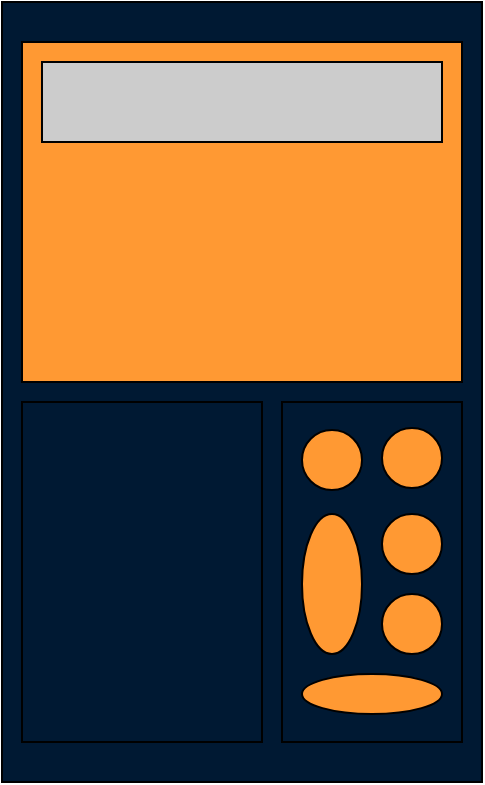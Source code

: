 <mxfile>
    <diagram id="fO0ZR-raxINj5CSqaIXT" name="Page-1">
        <mxGraphModel dx="829" dy="458" grid="1" gridSize="10" guides="1" tooltips="1" connect="1" arrows="1" fold="1" page="1" pageScale="1" pageWidth="850" pageHeight="1100" math="0" shadow="0">
            <root>
                <mxCell id="0"/>
                <mxCell id="1" parent="0"/>
                <mxCell id="2" value="" style="whiteSpace=wrap;html=1;fillColor=#001933;gradientColor=none;" vertex="1" parent="1">
                    <mxGeometry x="190" y="10" width="240" height="390" as="geometry"/>
                </mxCell>
                <mxCell id="3" value="" style="whiteSpace=wrap;html=1;fillColor=#001933;gradientColor=none;" vertex="1" parent="1">
                    <mxGeometry x="200" y="210" width="120" height="170" as="geometry"/>
                </mxCell>
                <mxCell id="4" value="" style="whiteSpace=wrap;html=1;fillColor=#001933;gradientColor=none;" vertex="1" parent="1">
                    <mxGeometry x="330" y="210" width="90" height="170" as="geometry"/>
                </mxCell>
                <mxCell id="5" value="" style="ellipse;whiteSpace=wrap;html=1;fillColor=#FF9933;gradientColor=none;" vertex="1" parent="1">
                    <mxGeometry x="340" y="224" width="30" height="30" as="geometry"/>
                </mxCell>
                <mxCell id="6" value="" style="ellipse;whiteSpace=wrap;html=1;fillColor=#FF9933;gradientColor=none;" vertex="1" parent="1">
                    <mxGeometry x="380" y="223" width="30" height="30" as="geometry"/>
                </mxCell>
                <mxCell id="7" value="" style="ellipse;whiteSpace=wrap;html=1;fillColor=#FF9933;gradientColor=none;" vertex="1" parent="1">
                    <mxGeometry x="340" y="266" width="30" height="70" as="geometry"/>
                </mxCell>
                <mxCell id="8" value="" style="ellipse;whiteSpace=wrap;html=1;fillColor=#FF9933;gradientColor=none;" vertex="1" parent="1">
                    <mxGeometry x="380" y="266" width="30" height="30" as="geometry"/>
                </mxCell>
                <mxCell id="9" value="" style="ellipse;whiteSpace=wrap;html=1;fillColor=#FF9933;gradientColor=none;" vertex="1" parent="1">
                    <mxGeometry x="380" y="306" width="30" height="30" as="geometry"/>
                </mxCell>
                <mxCell id="10" value="" style="ellipse;whiteSpace=wrap;html=1;fillColor=#FF9933;gradientColor=none;" vertex="1" parent="1">
                    <mxGeometry x="340" y="346" width="70" height="20" as="geometry"/>
                </mxCell>
                <mxCell id="13" value="" style="whiteSpace=wrap;html=1;fillColor=#FF9933;gradientColor=none;" vertex="1" parent="1">
                    <mxGeometry x="200" y="30" width="220" height="170" as="geometry"/>
                </mxCell>
                <mxCell id="14" value="" style="whiteSpace=wrap;html=1;fillColor=#CCCCCC;gradientColor=none;" vertex="1" parent="1">
                    <mxGeometry x="210" y="40" width="200" height="40" as="geometry"/>
                </mxCell>
            </root>
        </mxGraphModel>
    </diagram>
</mxfile>